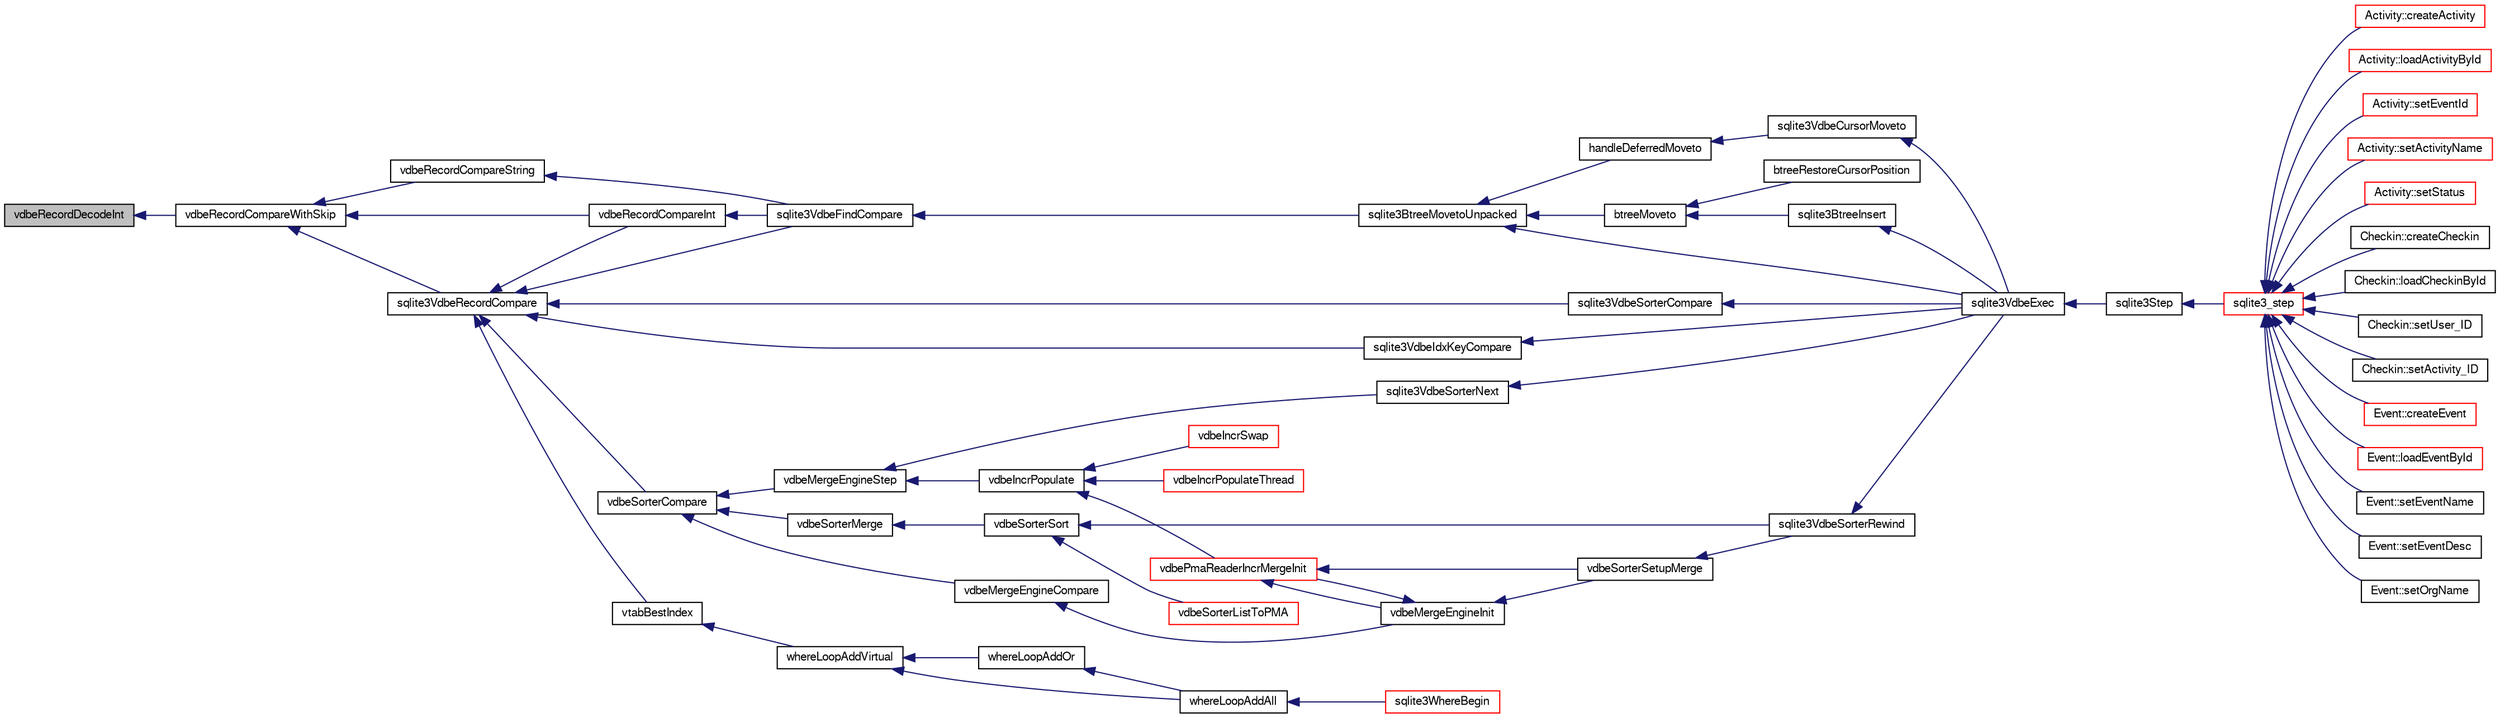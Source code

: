 digraph "vdbeRecordDecodeInt"
{
  edge [fontname="FreeSans",fontsize="10",labelfontname="FreeSans",labelfontsize="10"];
  node [fontname="FreeSans",fontsize="10",shape=record];
  rankdir="LR";
  Node877096 [label="vdbeRecordDecodeInt",height=0.2,width=0.4,color="black", fillcolor="grey75", style="filled", fontcolor="black"];
  Node877096 -> Node877097 [dir="back",color="midnightblue",fontsize="10",style="solid",fontname="FreeSans"];
  Node877097 [label="vdbeRecordCompareWithSkip",height=0.2,width=0.4,color="black", fillcolor="white", style="filled",URL="$sqlite3_8c.html#a3e4bfdbbc6a8b6120c6df742e0720078"];
  Node877097 -> Node877098 [dir="back",color="midnightblue",fontsize="10",style="solid",fontname="FreeSans"];
  Node877098 [label="sqlite3VdbeRecordCompare",height=0.2,width=0.4,color="black", fillcolor="white", style="filled",URL="$sqlite3_8c.html#a58c98706c7f8dd49c401c05bfe4932da"];
  Node877098 -> Node877099 [dir="back",color="midnightblue",fontsize="10",style="solid",fontname="FreeSans"];
  Node877099 [label="vdbeRecordCompareInt",height=0.2,width=0.4,color="black", fillcolor="white", style="filled",URL="$sqlite3_8c.html#a459104c31aa42ddf98d697d52e21270d"];
  Node877099 -> Node877100 [dir="back",color="midnightblue",fontsize="10",style="solid",fontname="FreeSans"];
  Node877100 [label="sqlite3VdbeFindCompare",height=0.2,width=0.4,color="black", fillcolor="white", style="filled",URL="$sqlite3_8c.html#ad9c940db4ada13b5cafa9db531e0490f"];
  Node877100 -> Node877101 [dir="back",color="midnightblue",fontsize="10",style="solid",fontname="FreeSans"];
  Node877101 [label="sqlite3BtreeMovetoUnpacked",height=0.2,width=0.4,color="black", fillcolor="white", style="filled",URL="$sqlite3_8c.html#a6d0b5aed55d5e85a0a6bfcae169fe579"];
  Node877101 -> Node877102 [dir="back",color="midnightblue",fontsize="10",style="solid",fontname="FreeSans"];
  Node877102 [label="btreeMoveto",height=0.2,width=0.4,color="black", fillcolor="white", style="filled",URL="$sqlite3_8c.html#a13481d732f5bb516f599d16a428034c4"];
  Node877102 -> Node877103 [dir="back",color="midnightblue",fontsize="10",style="solid",fontname="FreeSans"];
  Node877103 [label="btreeRestoreCursorPosition",height=0.2,width=0.4,color="black", fillcolor="white", style="filled",URL="$sqlite3_8c.html#ac3fe093bc4fe5a20ac5d5cabf99e119a"];
  Node877102 -> Node877104 [dir="back",color="midnightblue",fontsize="10",style="solid",fontname="FreeSans"];
  Node877104 [label="sqlite3BtreeInsert",height=0.2,width=0.4,color="black", fillcolor="white", style="filled",URL="$sqlite3_8c.html#aa6c6b68ed28d38984e5fa329794d7f02"];
  Node877104 -> Node877105 [dir="back",color="midnightblue",fontsize="10",style="solid",fontname="FreeSans"];
  Node877105 [label="sqlite3VdbeExec",height=0.2,width=0.4,color="black", fillcolor="white", style="filled",URL="$sqlite3_8c.html#a8ce40a614bdc56719c4d642b1e4dfb21"];
  Node877105 -> Node877106 [dir="back",color="midnightblue",fontsize="10",style="solid",fontname="FreeSans"];
  Node877106 [label="sqlite3Step",height=0.2,width=0.4,color="black", fillcolor="white", style="filled",URL="$sqlite3_8c.html#a3f2872e873e2758a4beedad1d5113554"];
  Node877106 -> Node877107 [dir="back",color="midnightblue",fontsize="10",style="solid",fontname="FreeSans"];
  Node877107 [label="sqlite3_step",height=0.2,width=0.4,color="red", fillcolor="white", style="filled",URL="$sqlite3_8h.html#ac1e491ce36b7471eb28387f7d3c74334"];
  Node877107 -> Node877108 [dir="back",color="midnightblue",fontsize="10",style="solid",fontname="FreeSans"];
  Node877108 [label="Activity::createActivity",height=0.2,width=0.4,color="red", fillcolor="white", style="filled",URL="$classActivity.html#a813cc5e52c14ab49b39014c134e3425b"];
  Node877107 -> Node877111 [dir="back",color="midnightblue",fontsize="10",style="solid",fontname="FreeSans"];
  Node877111 [label="Activity::loadActivityById",height=0.2,width=0.4,color="red", fillcolor="white", style="filled",URL="$classActivity.html#abe4ffb4f08a47212ebf9013259d9e7fd"];
  Node877107 -> Node877113 [dir="back",color="midnightblue",fontsize="10",style="solid",fontname="FreeSans"];
  Node877113 [label="Activity::setEventId",height=0.2,width=0.4,color="red", fillcolor="white", style="filled",URL="$classActivity.html#adb1d0fd0d08f473e068f0a4086bfa9ca"];
  Node877107 -> Node877114 [dir="back",color="midnightblue",fontsize="10",style="solid",fontname="FreeSans"];
  Node877114 [label="Activity::setActivityName",height=0.2,width=0.4,color="red", fillcolor="white", style="filled",URL="$classActivity.html#a62dc3737b33915a36086f9dd26d16a81"];
  Node877107 -> Node877115 [dir="back",color="midnightblue",fontsize="10",style="solid",fontname="FreeSans"];
  Node877115 [label="Activity::setStatus",height=0.2,width=0.4,color="red", fillcolor="white", style="filled",URL="$classActivity.html#af618135a7738f4d2a7ee147a8ef912ea"];
  Node877107 -> Node877116 [dir="back",color="midnightblue",fontsize="10",style="solid",fontname="FreeSans"];
  Node877116 [label="Checkin::createCheckin",height=0.2,width=0.4,color="black", fillcolor="white", style="filled",URL="$classCheckin.html#a4e40acdf7fff0e607f6de4f24f3a163c"];
  Node877107 -> Node877117 [dir="back",color="midnightblue",fontsize="10",style="solid",fontname="FreeSans"];
  Node877117 [label="Checkin::loadCheckinById",height=0.2,width=0.4,color="black", fillcolor="white", style="filled",URL="$classCheckin.html#a3461f70ea6c68475225f2a07f78a21e0"];
  Node877107 -> Node877118 [dir="back",color="midnightblue",fontsize="10",style="solid",fontname="FreeSans"];
  Node877118 [label="Checkin::setUser_ID",height=0.2,width=0.4,color="black", fillcolor="white", style="filled",URL="$classCheckin.html#a76ab640f4f912876dbebf183db5359c6"];
  Node877107 -> Node877119 [dir="back",color="midnightblue",fontsize="10",style="solid",fontname="FreeSans"];
  Node877119 [label="Checkin::setActivity_ID",height=0.2,width=0.4,color="black", fillcolor="white", style="filled",URL="$classCheckin.html#ab2ff3ec2604ec73a42af25874a00b232"];
  Node877107 -> Node877120 [dir="back",color="midnightblue",fontsize="10",style="solid",fontname="FreeSans"];
  Node877120 [label="Event::createEvent",height=0.2,width=0.4,color="red", fillcolor="white", style="filled",URL="$classEvent.html#a77adb9f4a46ffb32c2d931f0691f5903"];
  Node877107 -> Node877121 [dir="back",color="midnightblue",fontsize="10",style="solid",fontname="FreeSans"];
  Node877121 [label="Event::loadEventById",height=0.2,width=0.4,color="red", fillcolor="white", style="filled",URL="$classEvent.html#afa66cea33f722dbeecb69cc98fdea055"];
  Node877107 -> Node877122 [dir="back",color="midnightblue",fontsize="10",style="solid",fontname="FreeSans"];
  Node877122 [label="Event::setEventName",height=0.2,width=0.4,color="black", fillcolor="white", style="filled",URL="$classEvent.html#a10596b6ca077df05184e30d62b08729d"];
  Node877107 -> Node877123 [dir="back",color="midnightblue",fontsize="10",style="solid",fontname="FreeSans"];
  Node877123 [label="Event::setEventDesc",height=0.2,width=0.4,color="black", fillcolor="white", style="filled",URL="$classEvent.html#ae36b8377dcae792f1c5c4726024c981b"];
  Node877107 -> Node877124 [dir="back",color="midnightblue",fontsize="10",style="solid",fontname="FreeSans"];
  Node877124 [label="Event::setOrgName",height=0.2,width=0.4,color="black", fillcolor="white", style="filled",URL="$classEvent.html#a19aac0f776bd764563a54977656cf680"];
  Node877101 -> Node877366 [dir="back",color="midnightblue",fontsize="10",style="solid",fontname="FreeSans"];
  Node877366 [label="handleDeferredMoveto",height=0.2,width=0.4,color="black", fillcolor="white", style="filled",URL="$sqlite3_8c.html#a30223c4bd215cdaa5f3bc6cbe6773577"];
  Node877366 -> Node877367 [dir="back",color="midnightblue",fontsize="10",style="solid",fontname="FreeSans"];
  Node877367 [label="sqlite3VdbeCursorMoveto",height=0.2,width=0.4,color="black", fillcolor="white", style="filled",URL="$sqlite3_8c.html#abee4b21fc4d7c45b2a477599de6a97e5"];
  Node877367 -> Node877105 [dir="back",color="midnightblue",fontsize="10",style="solid",fontname="FreeSans"];
  Node877101 -> Node877105 [dir="back",color="midnightblue",fontsize="10",style="solid",fontname="FreeSans"];
  Node877098 -> Node877100 [dir="back",color="midnightblue",fontsize="10",style="solid",fontname="FreeSans"];
  Node877098 -> Node877368 [dir="back",color="midnightblue",fontsize="10",style="solid",fontname="FreeSans"];
  Node877368 [label="sqlite3VdbeIdxKeyCompare",height=0.2,width=0.4,color="black", fillcolor="white", style="filled",URL="$sqlite3_8c.html#a633ec6b384086f70ef61b64a5269afc9"];
  Node877368 -> Node877105 [dir="back",color="midnightblue",fontsize="10",style="solid",fontname="FreeSans"];
  Node877098 -> Node877369 [dir="back",color="midnightblue",fontsize="10",style="solid",fontname="FreeSans"];
  Node877369 [label="vdbeSorterCompare",height=0.2,width=0.4,color="black", fillcolor="white", style="filled",URL="$sqlite3_8c.html#a26a68c900e02f2594095fbb9847bcfcb"];
  Node877369 -> Node877370 [dir="back",color="midnightblue",fontsize="10",style="solid",fontname="FreeSans"];
  Node877370 [label="vdbeSorterMerge",height=0.2,width=0.4,color="black", fillcolor="white", style="filled",URL="$sqlite3_8c.html#aaa5703afbca87873591cd9aaf20c07c1"];
  Node877370 -> Node877371 [dir="back",color="midnightblue",fontsize="10",style="solid",fontname="FreeSans"];
  Node877371 [label="vdbeSorterSort",height=0.2,width=0.4,color="black", fillcolor="white", style="filled",URL="$sqlite3_8c.html#a37472d80f20a7dec4ce84ad277d3341c"];
  Node877371 -> Node877372 [dir="back",color="midnightblue",fontsize="10",style="solid",fontname="FreeSans"];
  Node877372 [label="vdbeSorterListToPMA",height=0.2,width=0.4,color="red", fillcolor="white", style="filled",URL="$sqlite3_8c.html#af6e1d043f93889ac86724fc534814300"];
  Node877371 -> Node877376 [dir="back",color="midnightblue",fontsize="10",style="solid",fontname="FreeSans"];
  Node877376 [label="sqlite3VdbeSorterRewind",height=0.2,width=0.4,color="black", fillcolor="white", style="filled",URL="$sqlite3_8c.html#a31677d178ebf96ee6034a05660e1f4bf"];
  Node877376 -> Node877105 [dir="back",color="midnightblue",fontsize="10",style="solid",fontname="FreeSans"];
  Node877369 -> Node877377 [dir="back",color="midnightblue",fontsize="10",style="solid",fontname="FreeSans"];
  Node877377 [label="vdbeMergeEngineStep",height=0.2,width=0.4,color="black", fillcolor="white", style="filled",URL="$sqlite3_8c.html#a36af2b5bd30bb2d097a185ce7b349aed"];
  Node877377 -> Node877378 [dir="back",color="midnightblue",fontsize="10",style="solid",fontname="FreeSans"];
  Node877378 [label="vdbeIncrPopulate",height=0.2,width=0.4,color="black", fillcolor="white", style="filled",URL="$sqlite3_8c.html#a157a9f79260999f8f5f336d246f7b1bd"];
  Node877378 -> Node877379 [dir="back",color="midnightblue",fontsize="10",style="solid",fontname="FreeSans"];
  Node877379 [label="vdbeIncrPopulateThread",height=0.2,width=0.4,color="red", fillcolor="white", style="filled",URL="$sqlite3_8c.html#ae7c977e9bc712052464f45c67e95847b"];
  Node877378 -> Node877381 [dir="back",color="midnightblue",fontsize="10",style="solid",fontname="FreeSans"];
  Node877381 [label="vdbeIncrSwap",height=0.2,width=0.4,color="red", fillcolor="white", style="filled",URL="$sqlite3_8c.html#a8f7f6718c318c3268d28964e2b983225"];
  Node877378 -> Node877388 [dir="back",color="midnightblue",fontsize="10",style="solid",fontname="FreeSans"];
  Node877388 [label="vdbePmaReaderIncrMergeInit",height=0.2,width=0.4,color="red", fillcolor="white", style="filled",URL="$sqlite3_8c.html#a8174970251c49119bb287029eb1d3aed"];
  Node877388 -> Node877387 [dir="back",color="midnightblue",fontsize="10",style="solid",fontname="FreeSans"];
  Node877387 [label="vdbeMergeEngineInit",height=0.2,width=0.4,color="black", fillcolor="white", style="filled",URL="$sqlite3_8c.html#aa3c8bfc9bbc60c4bc1402369750c8c1f"];
  Node877387 -> Node877388 [dir="back",color="midnightblue",fontsize="10",style="solid",fontname="FreeSans"];
  Node877387 -> Node877386 [dir="back",color="midnightblue",fontsize="10",style="solid",fontname="FreeSans"];
  Node877386 [label="vdbeSorterSetupMerge",height=0.2,width=0.4,color="black", fillcolor="white", style="filled",URL="$sqlite3_8c.html#a82088507aafeedcc04af031f7ea0bbd8"];
  Node877386 -> Node877376 [dir="back",color="midnightblue",fontsize="10",style="solid",fontname="FreeSans"];
  Node877388 -> Node877386 [dir="back",color="midnightblue",fontsize="10",style="solid",fontname="FreeSans"];
  Node877377 -> Node877391 [dir="back",color="midnightblue",fontsize="10",style="solid",fontname="FreeSans"];
  Node877391 [label="sqlite3VdbeSorterNext",height=0.2,width=0.4,color="black", fillcolor="white", style="filled",URL="$sqlite3_8c.html#a2c124733226f09f5b5ac860635be7850"];
  Node877391 -> Node877105 [dir="back",color="midnightblue",fontsize="10",style="solid",fontname="FreeSans"];
  Node877369 -> Node877392 [dir="back",color="midnightblue",fontsize="10",style="solid",fontname="FreeSans"];
  Node877392 [label="vdbeMergeEngineCompare",height=0.2,width=0.4,color="black", fillcolor="white", style="filled",URL="$sqlite3_8c.html#a828af0ac9092cfce3a40e78e66dd0039"];
  Node877392 -> Node877387 [dir="back",color="midnightblue",fontsize="10",style="solid",fontname="FreeSans"];
  Node877098 -> Node877393 [dir="back",color="midnightblue",fontsize="10",style="solid",fontname="FreeSans"];
  Node877393 [label="sqlite3VdbeSorterCompare",height=0.2,width=0.4,color="black", fillcolor="white", style="filled",URL="$sqlite3_8c.html#a6e73d18bbcc57eb7069169ef7122686c"];
  Node877393 -> Node877105 [dir="back",color="midnightblue",fontsize="10",style="solid",fontname="FreeSans"];
  Node877098 -> Node877394 [dir="back",color="midnightblue",fontsize="10",style="solid",fontname="FreeSans"];
  Node877394 [label="vtabBestIndex",height=0.2,width=0.4,color="black", fillcolor="white", style="filled",URL="$sqlite3_8c.html#a7c9e7ebb514ed9b71c217bf567decf82"];
  Node877394 -> Node877395 [dir="back",color="midnightblue",fontsize="10",style="solid",fontname="FreeSans"];
  Node877395 [label="whereLoopAddVirtual",height=0.2,width=0.4,color="black", fillcolor="white", style="filled",URL="$sqlite3_8c.html#a33925379c63da49cea2e66c7780a4873"];
  Node877395 -> Node877396 [dir="back",color="midnightblue",fontsize="10",style="solid",fontname="FreeSans"];
  Node877396 [label="whereLoopAddOr",height=0.2,width=0.4,color="black", fillcolor="white", style="filled",URL="$sqlite3_8c.html#a97235f1da77b1e3f85d7132c9229234c"];
  Node877396 -> Node877397 [dir="back",color="midnightblue",fontsize="10",style="solid",fontname="FreeSans"];
  Node877397 [label="whereLoopAddAll",height=0.2,width=0.4,color="black", fillcolor="white", style="filled",URL="$sqlite3_8c.html#a861eb511463c5b852550018fee710f53"];
  Node877397 -> Node877200 [dir="back",color="midnightblue",fontsize="10",style="solid",fontname="FreeSans"];
  Node877200 [label="sqlite3WhereBegin",height=0.2,width=0.4,color="red", fillcolor="white", style="filled",URL="$sqlite3_8c.html#acad049f5c9a96a8118cffd5e5ce89f7c"];
  Node877395 -> Node877397 [dir="back",color="midnightblue",fontsize="10",style="solid",fontname="FreeSans"];
  Node877097 -> Node877099 [dir="back",color="midnightblue",fontsize="10",style="solid",fontname="FreeSans"];
  Node877097 -> Node877398 [dir="back",color="midnightblue",fontsize="10",style="solid",fontname="FreeSans"];
  Node877398 [label="vdbeRecordCompareString",height=0.2,width=0.4,color="black", fillcolor="white", style="filled",URL="$sqlite3_8c.html#af821a18a0284c3656bc001223fae440b"];
  Node877398 -> Node877100 [dir="back",color="midnightblue",fontsize="10",style="solid",fontname="FreeSans"];
}
